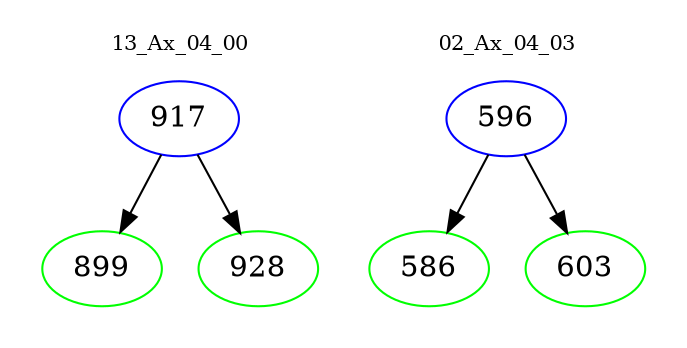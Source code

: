 digraph{
subgraph cluster_0 {
color = white
label = "13_Ax_04_00";
fontsize=10;
T0_917 [label="917", color="blue"]
T0_917 -> T0_899 [color="black"]
T0_899 [label="899", color="green"]
T0_917 -> T0_928 [color="black"]
T0_928 [label="928", color="green"]
}
subgraph cluster_1 {
color = white
label = "02_Ax_04_03";
fontsize=10;
T1_596 [label="596", color="blue"]
T1_596 -> T1_586 [color="black"]
T1_586 [label="586", color="green"]
T1_596 -> T1_603 [color="black"]
T1_603 [label="603", color="green"]
}
}
